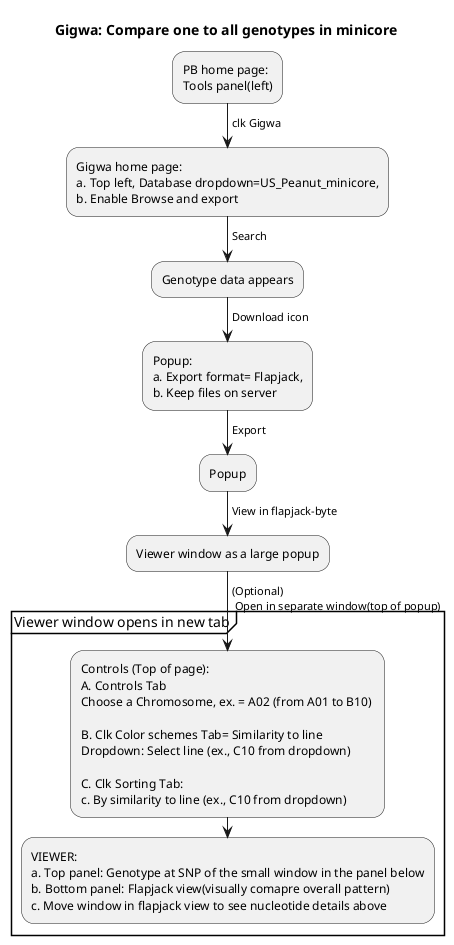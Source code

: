 @startuml
title "Gigwa: Compare one to all genotypes in minicore"

:PB home page:
Tools panel(left);
-> clk Gigwa;

:Gigwa home page:
a. Top left, Database dropdown=US_Peanut_minicore,
b. Enable Browse and export;
-> Search;

:Genotype data appears;
-> Download icon;

:Popup:
a. Export format= Flapjack,
b. Keep files on server;
-> Export;

:Popup;
-> View in flapjack-byte;

:Viewer window as a large popup;
-> (Optional)\n Open in separate window(top of popup);

group "Viewer window opens in new tab" 
:Controls (Top of page):  
A. Controls Tab
Choose a Chromosome, ex. = A02 (from A01 to B10) 

B. Clk Color schemes Tab= Similarity to line
Dropdown: Select line (ex., C10 from dropdown)  

C. Clk Sorting Tab:  
c. By similarity to line (ex., C10 from dropdown);  

:VIEWER:
a. Top panel: Genotype at SNP of the small window in the panel below
b. Bottom panel: Flapjack view(visually comapre overall pattern)
c. Move window in flapjack view to see nucleotide details above;
end group   

@enduml
